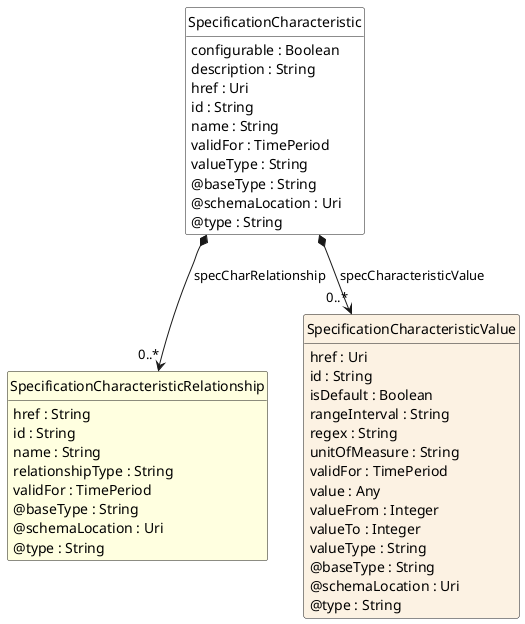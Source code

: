 @startuml
hide circle
hide methods
hide stereotype
show <<Enumeration>> stereotype
skinparam class {
   BackgroundColor<<Enumeration>> #E6F5F7
   BackgroundColor<<Ref>> #FFFFE0
   BackgroundColor<<Pivot>> #FFFFFFF
   BackgroundColor<<SimpleType>> #E2F0DA
   BackgroundColor #FCF2E3
}

class SpecificationCharacteristic <<Pivot>> {
    configurable : Boolean
    description : String
    href : Uri
    id : String
    name : String
    validFor : TimePeriod
    valueType : String
    @baseType : String
    @schemaLocation : Uri
    @type : String
}

class SpecificationCharacteristicRelationship  <<Ref>> {
    href : String
    id : String
    name : String
    relationshipType : String
    validFor : TimePeriod
    @baseType : String
    @schemaLocation : Uri
    @type : String
}

class SpecificationCharacteristicValue  {
    href : Uri
    id : String
    isDefault : Boolean
    rangeInterval : String
    regex : String
    unitOfMeasure : String
    validFor : TimePeriod
    value : Any
    valueFrom : Integer
    valueTo : Integer
    valueType : String
    @baseType : String
    @schemaLocation : Uri
    @type : String
}

SpecificationCharacteristic *-->  "0..*" SpecificationCharacteristicValue : specCharacteristicValue

SpecificationCharacteristic *-->  "0..*" SpecificationCharacteristicRelationship : specCharRelationship

@enduml